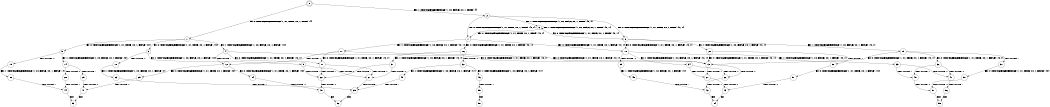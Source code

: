 digraph BCG {
size = "7, 10.5";
center = TRUE;
node [shape = circle];
0 [peripheries = 2];
0 -> 1 [label = "EX !0 !ATOMIC_EXCH_BRANCH (1, +1, TRUE, +0, 1, TRUE) !{}"];
0 -> 2 [label = "EX !1 !ATOMIC_EXCH_BRANCH (1, +0, FALSE, +0, 1, TRUE) !{}"];
1 -> 3 [label = "EX !0 !ATOMIC_EXCH_BRANCH (1, +1, TRUE, +0, 1, FALSE) !{0}"];
1 -> 4 [label = "EX !1 !ATOMIC_EXCH_BRANCH (1, +0, FALSE, +0, 1, FALSE) !{0}"];
1 -> 5 [label = "EX !0 !ATOMIC_EXCH_BRANCH (1, +1, TRUE, +0, 1, FALSE) !{0}"];
2 -> 6 [label = "EX !1 !ATOMIC_EXCH_BRANCH (1, +0, FALSE, +0, 1, TRUE) !{0, 1}"];
2 -> 7 [label = "EX !0 !ATOMIC_EXCH_BRANCH (1, +1, TRUE, +0, 1, TRUE) !{0, 1}"];
2 -> 8 [label = "EX !0 !ATOMIC_EXCH_BRANCH (1, +1, TRUE, +0, 1, TRUE) !{0, 1}"];
3 -> 9 [label = "EX !1 !ATOMIC_EXCH_BRANCH (1, +0, FALSE, +0, 1, FALSE) !{0}"];
3 -> 10 [label = "TERMINATE !0"];
4 -> 11 [label = "EX !0 !ATOMIC_EXCH_BRANCH (1, +1, TRUE, +0, 1, FALSE) !{0, 1}"];
4 -> 12 [label = "TERMINATE !1"];
4 -> 13 [label = "EX !0 !ATOMIC_EXCH_BRANCH (1, +1, TRUE, +0, 1, FALSE) !{0, 1}"];
5 -> 14 [label = "EX !1 !ATOMIC_EXCH_BRANCH (1, +0, FALSE, +0, 1, FALSE) !{0}"];
5 -> 15 [label = "TERMINATE !0"];
6 -> 6 [label = "EX !1 !ATOMIC_EXCH_BRANCH (1, +0, FALSE, +0, 1, TRUE) !{0, 1}"];
6 -> 7 [label = "EX !0 !ATOMIC_EXCH_BRANCH (1, +1, TRUE, +0, 1, TRUE) !{0, 1}"];
6 -> 8 [label = "EX !0 !ATOMIC_EXCH_BRANCH (1, +1, TRUE, +0, 1, TRUE) !{0, 1}"];
7 -> 16 [label = "EX !0 !ATOMIC_EXCH_BRANCH (1, +1, TRUE, +0, 1, FALSE) !{0, 1}"];
7 -> 17 [label = "EX !1 !ATOMIC_EXCH_BRANCH (1, +0, FALSE, +0, 1, FALSE) !{0, 1}"];
7 -> 18 [label = "EX !0 !ATOMIC_EXCH_BRANCH (1, +1, TRUE, +0, 1, FALSE) !{0, 1}"];
8 -> 19 [label = "EX !1 !ATOMIC_EXCH_BRANCH (1, +0, FALSE, +0, 1, FALSE) !{0, 1}"];
8 -> 18 [label = "EX !0 !ATOMIC_EXCH_BRANCH (1, +1, TRUE, +0, 1, FALSE) !{0, 1}"];
8 -> 20 [label = "EX !1 !ATOMIC_EXCH_BRANCH (1, +0, FALSE, +0, 1, FALSE) !{0, 1}"];
9 -> 21 [label = "TERMINATE !0"];
9 -> 22 [label = "TERMINATE !1"];
10 -> 23 [label = "EX !1 !ATOMIC_EXCH_BRANCH (1, +0, FALSE, +0, 1, FALSE) !{}"];
11 -> 21 [label = "TERMINATE !0"];
11 -> 22 [label = "TERMINATE !1"];
12 -> 24 [label = "EX !0 !ATOMIC_EXCH_BRANCH (1, +1, TRUE, +0, 1, FALSE) !{0}"];
12 -> 25 [label = "EX !0 !ATOMIC_EXCH_BRANCH (1, +1, TRUE, +0, 1, FALSE) !{0}"];
13 -> 26 [label = "TERMINATE !0"];
13 -> 27 [label = "TERMINATE !1"];
14 -> 28 [label = "TERMINATE !0"];
14 -> 29 [label = "TERMINATE !1"];
15 -> 30 [label = "EX !1 !ATOMIC_EXCH_BRANCH (1, +0, FALSE, +0, 1, FALSE) !{}"];
16 -> 31 [label = "EX !1 !ATOMIC_EXCH_BRANCH (1, +0, FALSE, +0, 1, FALSE) !{0, 1}"];
16 -> 32 [label = "TERMINATE !0"];
17 -> 11 [label = "EX !0 !ATOMIC_EXCH_BRANCH (1, +1, TRUE, +0, 1, FALSE) !{0, 1}"];
17 -> 12 [label = "TERMINATE !1"];
17 -> 13 [label = "EX !0 !ATOMIC_EXCH_BRANCH (1, +1, TRUE, +0, 1, FALSE) !{0, 1}"];
18 -> 33 [label = "EX !1 !ATOMIC_EXCH_BRANCH (1, +0, FALSE, +0, 1, FALSE) !{0, 1}"];
18 -> 34 [label = "EX !1 !ATOMIC_EXCH_BRANCH (1, +0, FALSE, +0, 1, FALSE) !{0, 1}"];
18 -> 35 [label = "TERMINATE !0"];
19 -> 36 [label = "EX !0 !ATOMIC_EXCH_BRANCH (1, +1, TRUE, +0, 1, FALSE) !{0, 1}"];
19 -> 37 [label = "TERMINATE !1"];
19 -> 13 [label = "EX !0 !ATOMIC_EXCH_BRANCH (1, +1, TRUE, +0, 1, FALSE) !{0, 1}"];
20 -> 13 [label = "EX !0 !ATOMIC_EXCH_BRANCH (1, +1, TRUE, +0, 1, FALSE) !{0, 1}"];
20 -> 38 [label = "TERMINATE !1"];
21 -> 39 [label = "TERMINATE !1"];
22 -> 40 [label = "TERMINATE !0"];
23 -> 39 [label = "TERMINATE !1"];
24 -> 40 [label = "TERMINATE !0"];
25 -> 41 [label = "TERMINATE !0"];
26 -> 42 [label = "TERMINATE !1"];
27 -> 43 [label = "TERMINATE !0"];
28 -> 44 [label = "TERMINATE !1"];
29 -> 41 [label = "TERMINATE !0"];
30 -> 44 [label = "TERMINATE !1"];
31 -> 21 [label = "TERMINATE !0"];
31 -> 22 [label = "TERMINATE !1"];
32 -> 45 [label = "EX !1 !ATOMIC_EXCH_BRANCH (1, +0, FALSE, +0, 1, FALSE) !{1}"];
32 -> 46 [label = "EX !1 !ATOMIC_EXCH_BRANCH (1, +0, FALSE, +0, 1, FALSE) !{1}"];
33 -> 47 [label = "TERMINATE !0"];
33 -> 48 [label = "TERMINATE !1"];
34 -> 26 [label = "TERMINATE !0"];
34 -> 27 [label = "TERMINATE !1"];
35 -> 49 [label = "EX !1 !ATOMIC_EXCH_BRANCH (1, +0, FALSE, +0, 1, FALSE) !{1}"];
36 -> 47 [label = "TERMINATE !0"];
36 -> 48 [label = "TERMINATE !1"];
37 -> 50 [label = "EX !0 !ATOMIC_EXCH_BRANCH (1, +1, TRUE, +0, 1, FALSE) !{0}"];
38 -> 51 [label = "EX !0 !ATOMIC_EXCH_BRANCH (1, +1, TRUE, +0, 1, FALSE) !{0}"];
39 -> 52 [label = "exit"];
40 -> 52 [label = "exit"];
41 -> 53 [label = "exit"];
42 -> 54 [label = "exit"];
43 -> 54 [label = "exit"];
44 -> 53 [label = "exit"];
45 -> 39 [label = "TERMINATE !1"];
46 -> 55 [label = "TERMINATE !1"];
47 -> 56 [label = "TERMINATE !1"];
48 -> 57 [label = "TERMINATE !0"];
49 -> 42 [label = "TERMINATE !1"];
50 -> 57 [label = "TERMINATE !0"];
51 -> 43 [label = "TERMINATE !0"];
55 -> 58 [label = "exit"];
56 -> 59 [label = "exit"];
57 -> 59 [label = "exit"];
}
